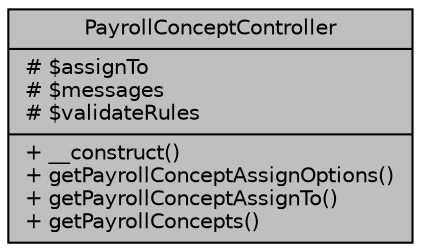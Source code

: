 digraph "PayrollConceptController"
{
 // LATEX_PDF_SIZE
  bgcolor="transparent";
  edge [fontname="Helvetica",fontsize="10",labelfontname="Helvetica",labelfontsize="10"];
  node [fontname="Helvetica",fontsize="10",shape=record];
  Node1 [label="{PayrollConceptController\n|# $assignTo\l# $messages\l# $validateRules\l|+ __construct()\l+ getPayrollConceptAssignOptions()\l+ getPayrollConceptAssignTo()\l+ getPayrollConcepts()\l}",height=0.2,width=0.4,color="black", fillcolor="grey75", style="filled", fontcolor="black",tooltip="Controlador de conceptos."];
}
